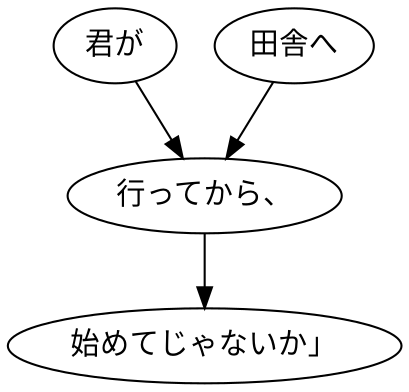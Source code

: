 digraph graph2310 {
	node0 [label="君が"];
	node1 [label="田舎へ"];
	node2 [label="行ってから、"];
	node3 [label="始めてじゃないか」"];
	node0 -> node2;
	node1 -> node2;
	node2 -> node3;
}
